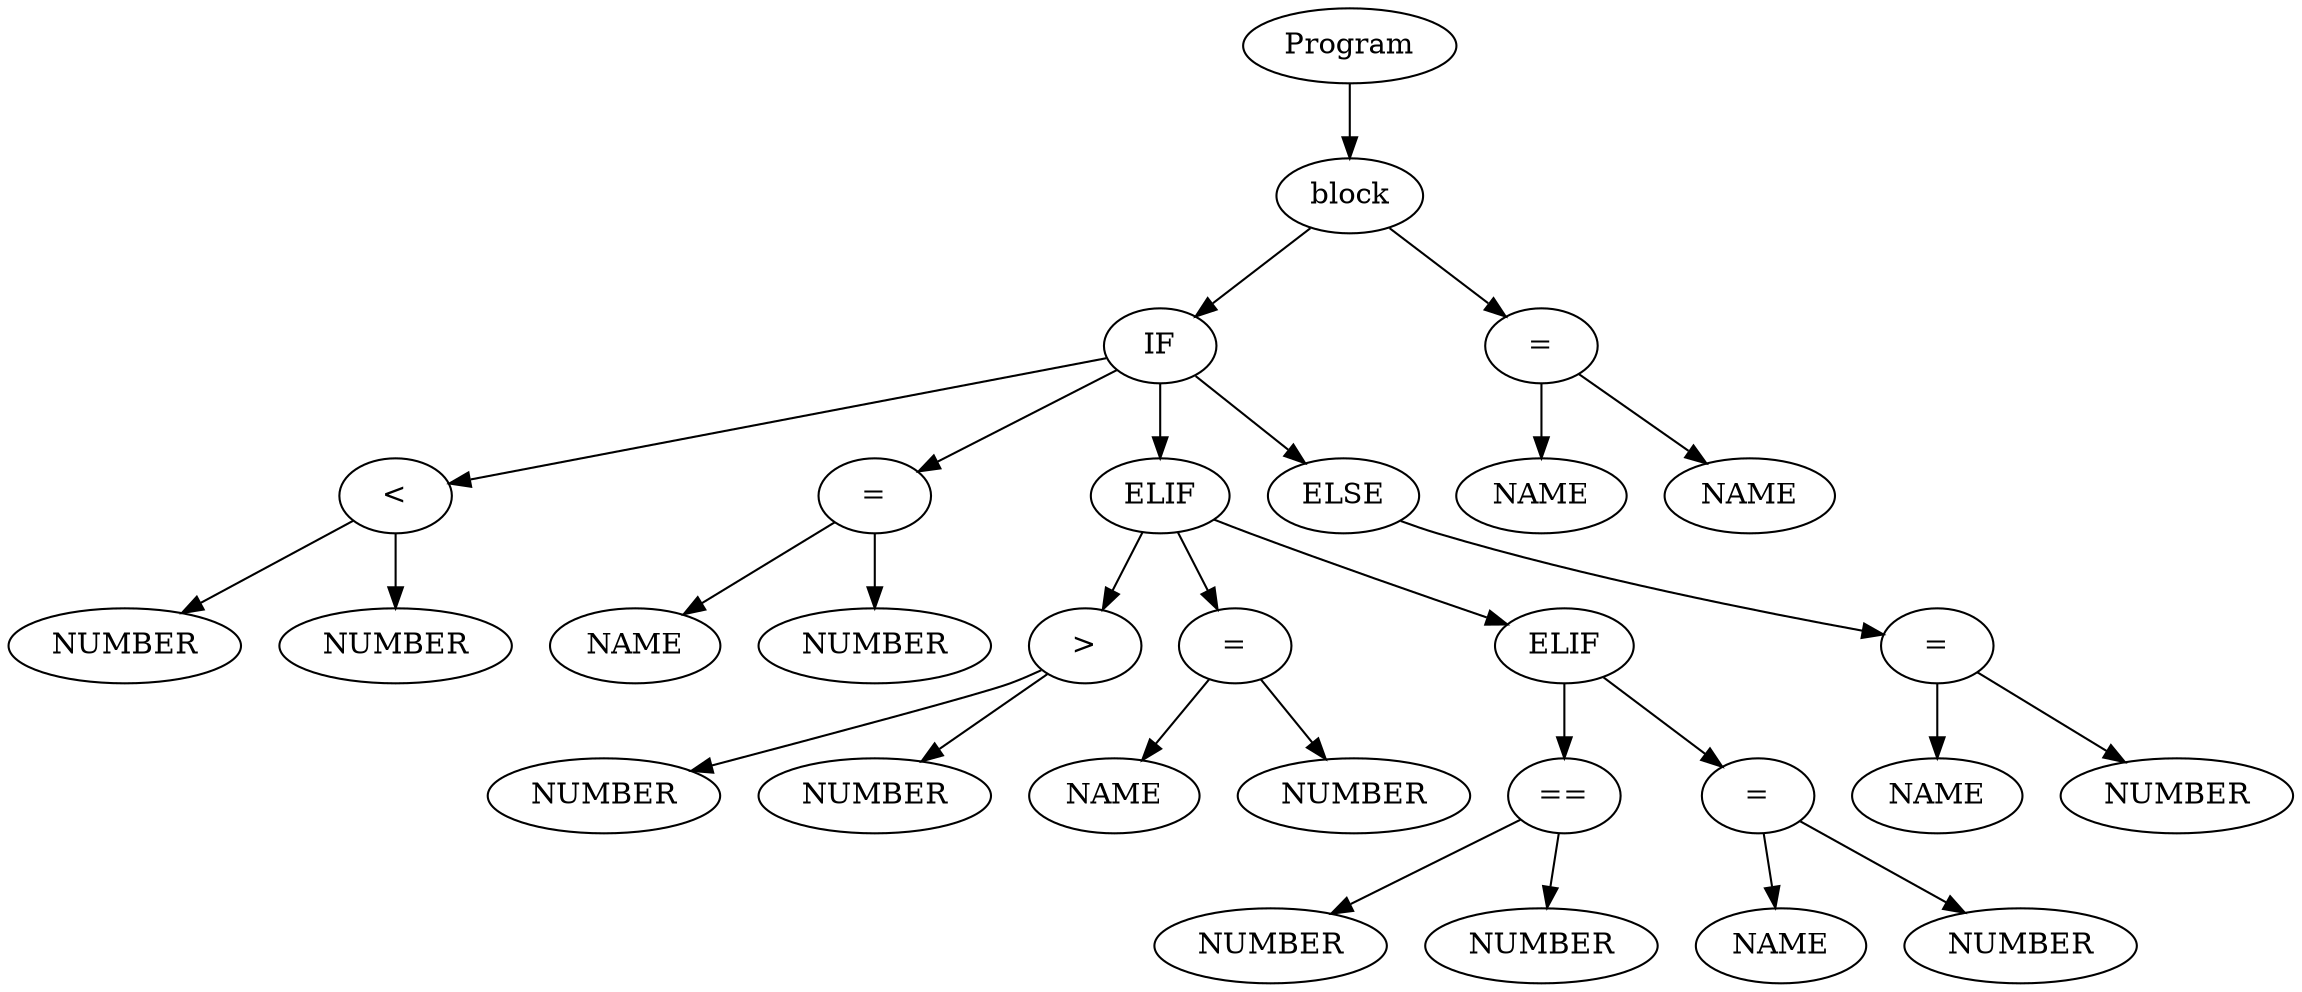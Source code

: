 digraph {
graph [ordering="out"];
node0[label="Program"];
node1[label="block"];
node2[label="IF"];
node3[label="<"];
node4[label="NUMBER"];
node3 -> node4;
node5[label="NUMBER"];
node3 -> node5;
node2 -> node3;
node6[label="="];
node7[label="NAME"];
node6 -> node7;
node8[label="NUMBER"];
node6 -> node8;
node2 -> node6;
node9[label="ELIF"];
node10[label=">"];
node11[label="NUMBER"];
node10 -> node11;
node12[label="NUMBER"];
node10 -> node12;
node9 -> node10;
node13[label="="];
node14[label="NAME"];
node13 -> node14;
node15[label="NUMBER"];
node13 -> node15;
node9 -> node13;
node16[label="ELIF"];
node17[label="=="];
node18[label="NUMBER"];
node17 -> node18;
node19[label="NUMBER"];
node17 -> node19;
node16 -> node17;
node20[label="="];
node21[label="NAME"];
node20 -> node21;
node22[label="NUMBER"];
node20 -> node22;
node16 -> node20;
node9 -> node16;
node2 -> node9;
node23[label="ELSE"];
node24[label="="];
node25[label="NAME"];
node24 -> node25;
node26[label="NUMBER"];
node24 -> node26;
node23 -> node24;
node2 -> node23;
node1 -> node2;
node27[label="="];
node28[label="NAME"];
node27 -> node28;
node29[label="NAME"];
node27 -> node29;
node1 -> node27;
node0 -> node1;
}
